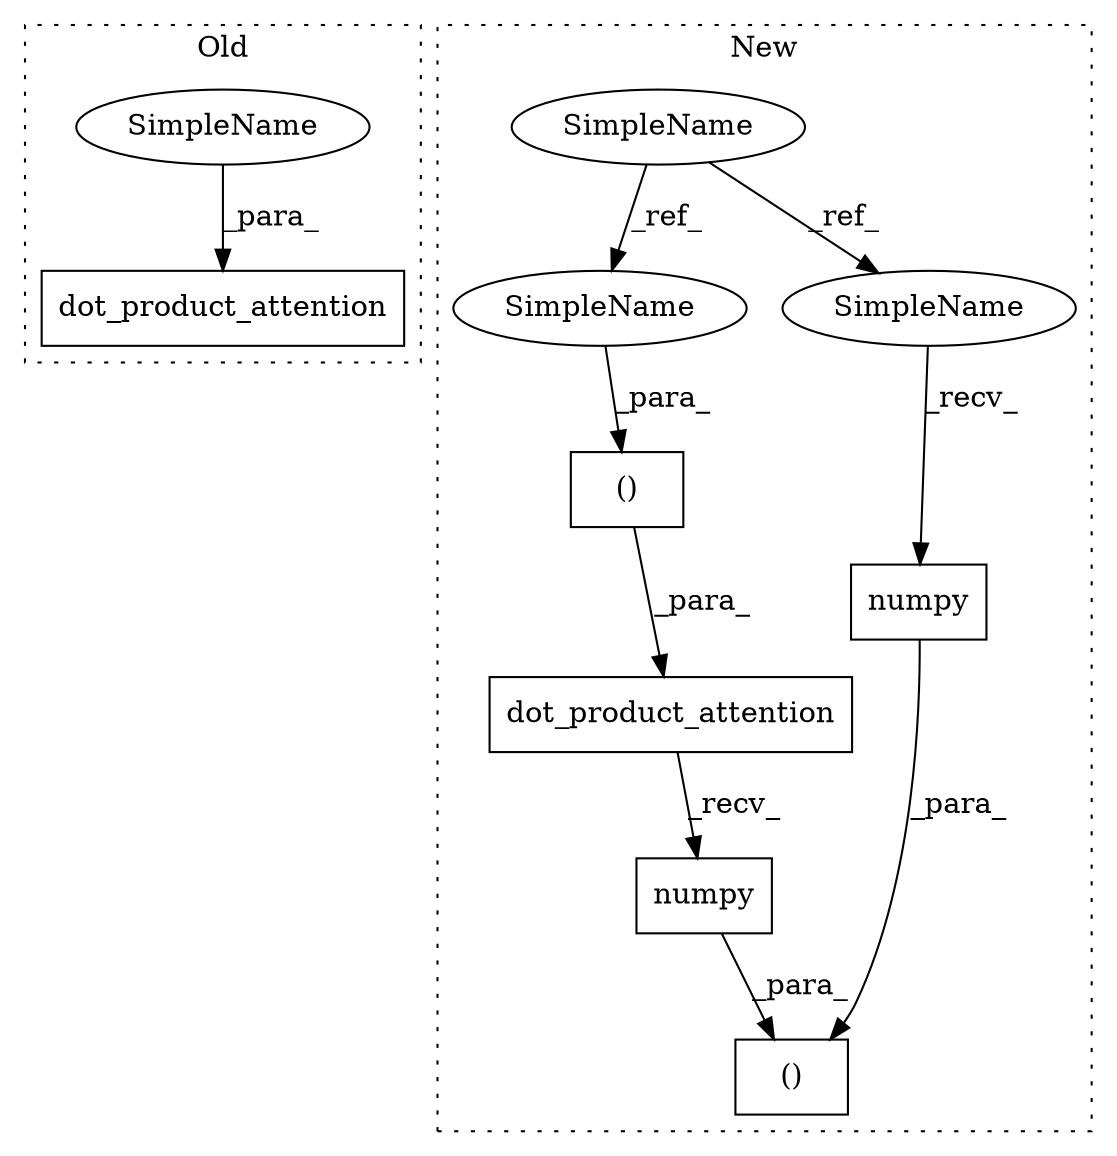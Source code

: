 digraph G {
subgraph cluster0 {
1 [label="dot_product_attention" a="32" s="3835,3867" l="22,1" shape="box"];
10 [label="SimpleName" a="42" s="3861" l="1" shape="ellipse"];
label = "Old";
style="dotted";
}
subgraph cluster1 {
2 [label="numpy" a="32" s="4333" l="7" shape="box"];
3 [label="SimpleName" a="42" s="3847" l="1" shape="ellipse"];
4 [label="()" a="106" s="4215" l="46" shape="box"];
5 [label="numpy" a="32" s="4311" l="7" shape="box"];
6 [label="()" a="106" s="4307" l="33" shape="box"];
7 [label="dot_product_attention" a="32" s="4186,4261" l="29,2" shape="box"];
8 [label="SimpleName" a="42" s="4243" l="1" shape="ellipse"];
9 [label="SimpleName" a="42" s="4331" l="1" shape="ellipse"];
label = "New";
style="dotted";
}
2 -> 6 [label="_para_"];
3 -> 8 [label="_ref_"];
3 -> 9 [label="_ref_"];
4 -> 7 [label="_para_"];
5 -> 6 [label="_para_"];
7 -> 5 [label="_recv_"];
8 -> 4 [label="_para_"];
9 -> 2 [label="_recv_"];
10 -> 1 [label="_para_"];
}